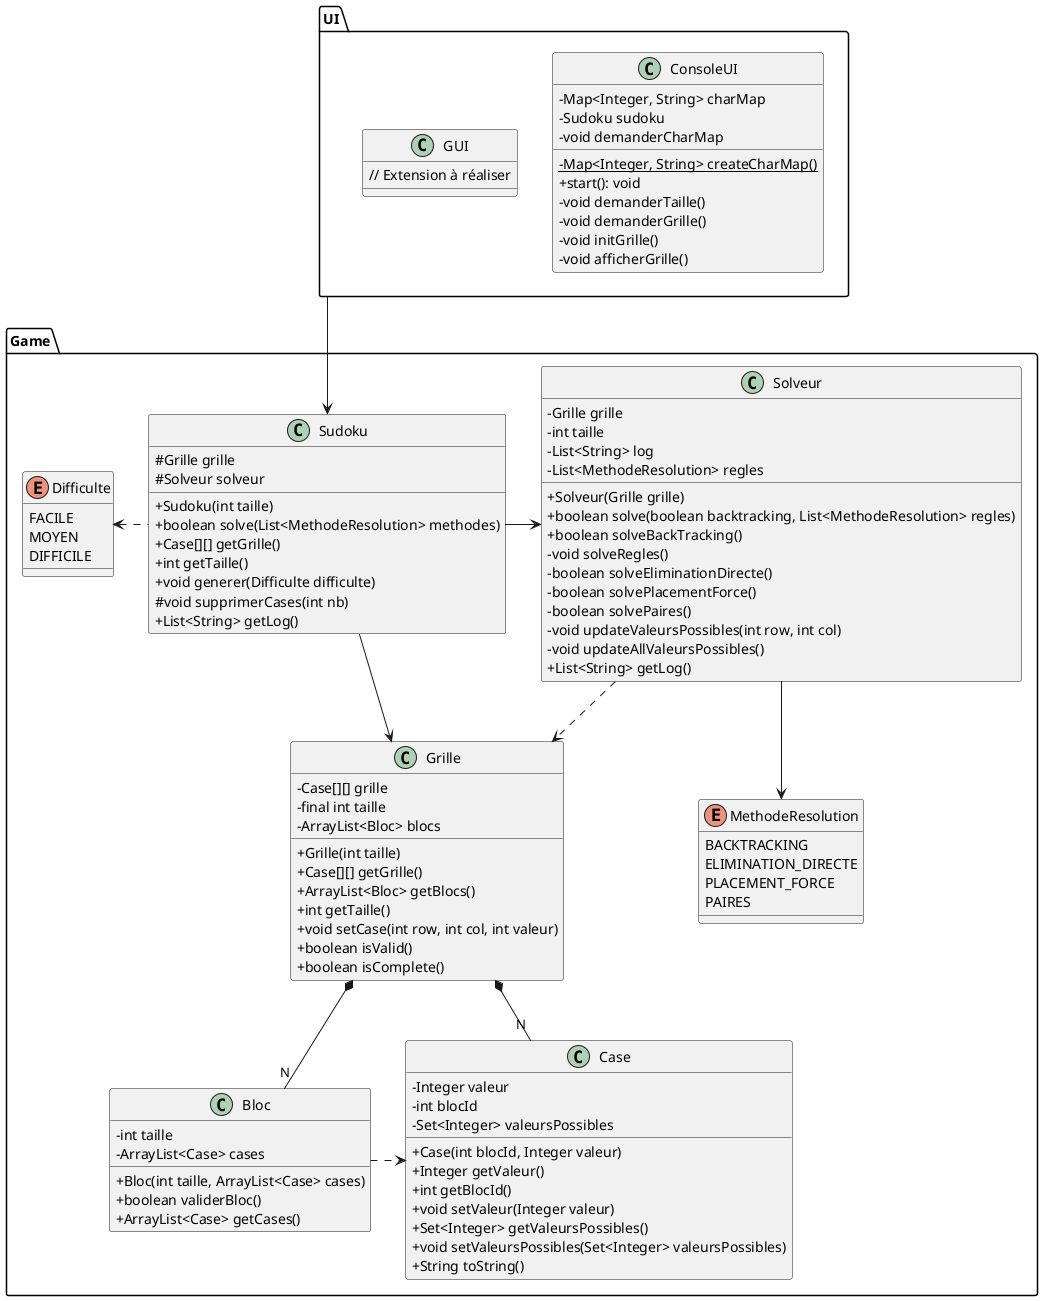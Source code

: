 @startuml
'https://plantuml.com/class-diagram
skinparam classAttributeIconSize 0

package UI {
    class ConsoleUI {
        - Map<Integer, String> charMap
        - Sudoku sudoku
        - {static}Map<Integer, String> createCharMap()
        + start(): void
        - void demanderCharMap
        - void demanderTaille()
        - void demanderGrille()
        - void initGrille()
        - void afficherGrille()
    }

    class GUI {
        // Extension à réaliser
    }
}

UI --> Game.Sudoku

package Game {
    class Case {
        - Integer valeur
        - int blocId
        - Set<Integer> valeursPossibles

        + Case(int blocId, Integer valeur)
        + Integer getValeur()
        + int getBlocId()
        + void setValeur(Integer valeur)
        + Set<Integer> getValeursPossibles()
        + void setValeursPossibles(Set<Integer> valeursPossibles)
        + String toString()
    }

    class Bloc {
        - int taille
        - ArrayList<Case> cases

        + Bloc(int taille, ArrayList<Case> cases)
        + boolean validerBloc()
        + ArrayList<Case> getCases()
    }

    class Grille {
        - Case[][] grille
        - final int taille
        - ArrayList<Bloc> blocs

        + Grille(int taille)
        + Case[][] getGrille()
        + ArrayList<Bloc> getBlocs()
        + int getTaille()
        + void setCase(int row, int col, int valeur)
        + boolean isValid()
        + boolean isComplete()
    }

    class Sudoku {
        # Grille grille
        # Solveur solveur

        + Sudoku(int taille)
        + boolean solve(List<MethodeResolution> methodes)
        + Case[][] getGrille()
        + int getTaille()
        + void generer(Difficulte difficulte)
        # void supprimerCases(int nb)
        + List<String> getLog()
    }

    enum Difficulte {
        FACILE
        MOYEN
        DIFFICILE
    }

    class Solveur {
        - Grille grille
        - int taille
        - List<String> log
        - List<MethodeResolution> regles

        + Solveur(Grille grille)
        + boolean solve(boolean backtracking, List<MethodeResolution> regles)
        + boolean solveBackTracking()
        - void solveRegles()
        - boolean solveEliminationDirecte()
        - boolean solvePlacementForce()
        - boolean solvePaires()
        - void updateValeursPossibles(int row, int col)
        - void updateAllValeursPossibles()
        + List<String> getLog()
    }

    enum MethodeResolution {
        BACKTRACKING
        ELIMINATION_DIRECTE
        PLACEMENT_FORCE
        PAIRES
    }


    Grille *-- "N" Case
    Grille *-- "N" Bloc
    Bloc .> Case
    Sudoku -> Grille
    Sudoku -> Solveur
    Solveur ..>  Grille
    Solveur --> MethodeResolution
    Difficulte <. Sudoku
}
@enduml
